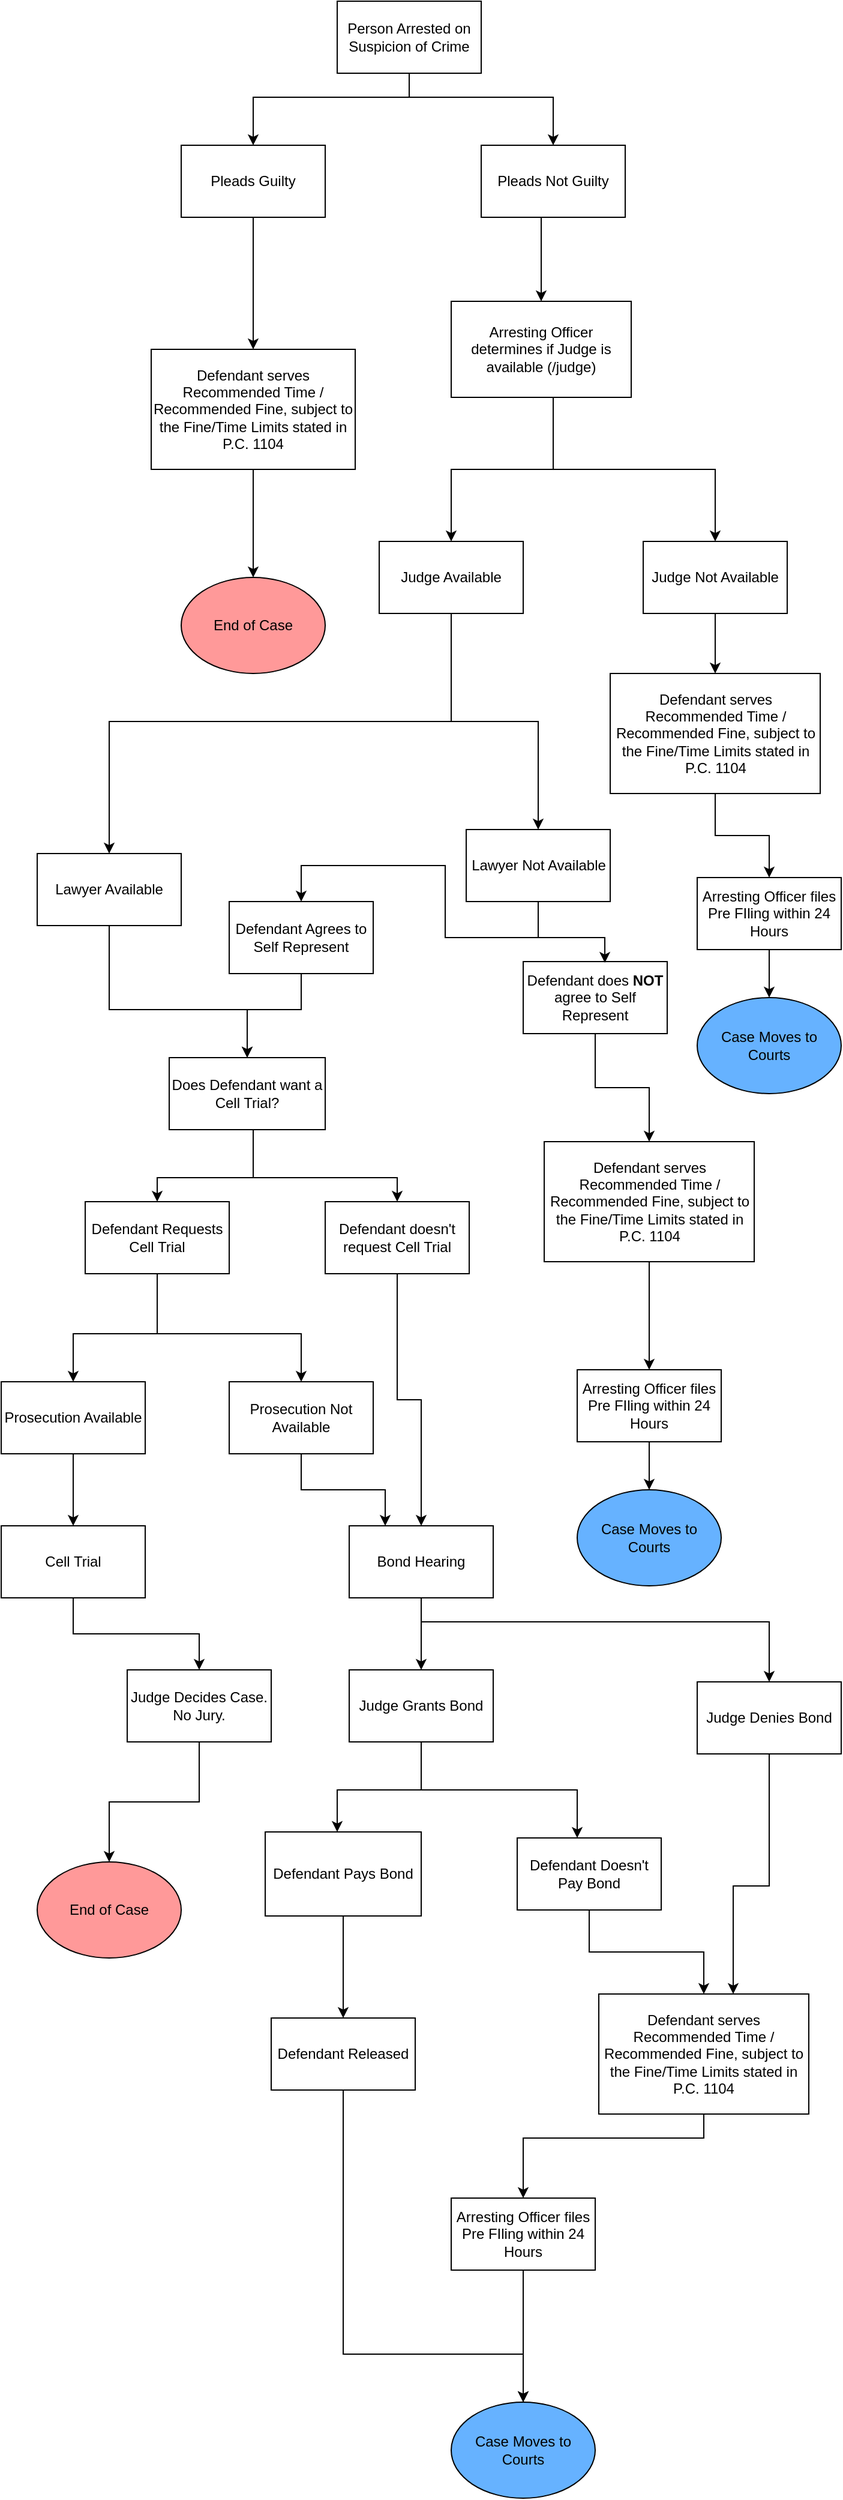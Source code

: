 <mxfile version="24.4.13" type="device">
  <diagram name="Page-1" id="Fcpz9_7CJ_rJn1AAyND7">
    <mxGraphModel dx="1382" dy="1790" grid="1" gridSize="10" guides="1" tooltips="1" connect="1" arrows="1" fold="1" page="1" pageScale="1" pageWidth="850" pageHeight="1100" math="0" shadow="0">
      <root>
        <mxCell id="0" />
        <mxCell id="1" parent="0" />
        <mxCell id="YaqY9NgF0IPapufZqw4--2" style="edgeStyle=orthogonalEdgeStyle;rounded=0;orthogonalLoop=1;jettySize=auto;html=1;entryX=0.5;entryY=0;entryDx=0;entryDy=0;" parent="1" source="ubLjy42ni-cLivhsZD8L-1" target="ubLjy42ni-cLivhsZD8L-2" edge="1">
          <mxGeometry relative="1" as="geometry">
            <Array as="points">
              <mxPoint x="390" y="-1000" />
              <mxPoint x="260" y="-1000" />
            </Array>
          </mxGeometry>
        </mxCell>
        <mxCell id="YaqY9NgF0IPapufZqw4--3" style="edgeStyle=orthogonalEdgeStyle;rounded=0;orthogonalLoop=1;jettySize=auto;html=1;entryX=0.5;entryY=0;entryDx=0;entryDy=0;" parent="1" source="ubLjy42ni-cLivhsZD8L-1" target="ubLjy42ni-cLivhsZD8L-4" edge="1">
          <mxGeometry relative="1" as="geometry">
            <Array as="points">
              <mxPoint x="390" y="-1000" />
              <mxPoint x="510" y="-1000" />
            </Array>
          </mxGeometry>
        </mxCell>
        <mxCell id="ubLjy42ni-cLivhsZD8L-1" value="Person Arrested on Suspicion of Crime" style="rounded=0;whiteSpace=wrap;html=1;" parent="1" vertex="1">
          <mxGeometry x="330" y="-1080" width="120" height="60" as="geometry" />
        </mxCell>
        <mxCell id="ubLjy42ni-cLivhsZD8L-8" style="edgeStyle=orthogonalEdgeStyle;rounded=0;orthogonalLoop=1;jettySize=auto;html=1;entryX=0.5;entryY=0;entryDx=0;entryDy=0;" parent="1" source="ubLjy42ni-cLivhsZD8L-2" target="ubLjy42ni-cLivhsZD8L-6" edge="1">
          <mxGeometry relative="1" as="geometry" />
        </mxCell>
        <mxCell id="ubLjy42ni-cLivhsZD8L-2" value="Pleads Guilty" style="rounded=0;whiteSpace=wrap;html=1;" parent="1" vertex="1">
          <mxGeometry x="200" y="-960" width="120" height="60" as="geometry" />
        </mxCell>
        <mxCell id="ubLjy42ni-cLivhsZD8L-11" style="edgeStyle=orthogonalEdgeStyle;rounded=0;orthogonalLoop=1;jettySize=auto;html=1;entryX=0.5;entryY=0;entryDx=0;entryDy=0;" parent="1" source="ubLjy42ni-cLivhsZD8L-4" target="ubLjy42ni-cLivhsZD8L-10" edge="1">
          <mxGeometry relative="1" as="geometry">
            <Array as="points">
              <mxPoint x="500" y="-880" />
              <mxPoint x="500" y="-880" />
            </Array>
          </mxGeometry>
        </mxCell>
        <mxCell id="ubLjy42ni-cLivhsZD8L-4" value="Pleads Not Guilty" style="rounded=0;whiteSpace=wrap;html=1;" parent="1" vertex="1">
          <mxGeometry x="450" y="-960" width="120" height="60" as="geometry" />
        </mxCell>
        <mxCell id="ubLjy42ni-cLivhsZD8L-9" style="edgeStyle=orthogonalEdgeStyle;rounded=0;orthogonalLoop=1;jettySize=auto;html=1;entryX=0.5;entryY=0;entryDx=0;entryDy=0;" parent="1" source="ubLjy42ni-cLivhsZD8L-6" target="ubLjy42ni-cLivhsZD8L-7" edge="1">
          <mxGeometry relative="1" as="geometry" />
        </mxCell>
        <mxCell id="ubLjy42ni-cLivhsZD8L-6" value="Defendant serves Recommended Time / Recommended Fine, subject to the Fine/Time Limits stated in P.C. 1104" style="rounded=0;whiteSpace=wrap;html=1;" parent="1" vertex="1">
          <mxGeometry x="175" y="-790" width="170" height="100" as="geometry" />
        </mxCell>
        <mxCell id="ubLjy42ni-cLivhsZD8L-7" value="End of Case" style="ellipse;whiteSpace=wrap;html=1;fillColor=#FF9999;" parent="1" vertex="1">
          <mxGeometry x="200" y="-600" width="120" height="80" as="geometry" />
        </mxCell>
        <mxCell id="ubLjy42ni-cLivhsZD8L-14" style="edgeStyle=orthogonalEdgeStyle;rounded=0;orthogonalLoop=1;jettySize=auto;html=1;entryX=0.5;entryY=0;entryDx=0;entryDy=0;" parent="1" source="ubLjy42ni-cLivhsZD8L-10" target="ubLjy42ni-cLivhsZD8L-12" edge="1">
          <mxGeometry relative="1" as="geometry">
            <Array as="points">
              <mxPoint x="510" y="-690" />
              <mxPoint x="425" y="-690" />
            </Array>
          </mxGeometry>
        </mxCell>
        <mxCell id="ubLjy42ni-cLivhsZD8L-15" style="edgeStyle=orthogonalEdgeStyle;rounded=0;orthogonalLoop=1;jettySize=auto;html=1;entryX=0.5;entryY=0;entryDx=0;entryDy=0;" parent="1" source="ubLjy42ni-cLivhsZD8L-10" target="ubLjy42ni-cLivhsZD8L-13" edge="1">
          <mxGeometry relative="1" as="geometry">
            <Array as="points">
              <mxPoint x="510" y="-690" />
              <mxPoint x="645" y="-690" />
            </Array>
          </mxGeometry>
        </mxCell>
        <mxCell id="ubLjy42ni-cLivhsZD8L-10" value="Arresting Officer determines if Judge is available (/judge)" style="rounded=0;whiteSpace=wrap;html=1;" parent="1" vertex="1">
          <mxGeometry x="425" y="-830" width="150" height="80" as="geometry" />
        </mxCell>
        <mxCell id="96S2zSa_czmGAeXo3b24-1" style="edgeStyle=orthogonalEdgeStyle;rounded=0;orthogonalLoop=1;jettySize=auto;html=1;entryX=0.5;entryY=0;entryDx=0;entryDy=0;" edge="1" parent="1" source="ubLjy42ni-cLivhsZD8L-12" target="ubLjy42ni-cLivhsZD8L-20">
          <mxGeometry relative="1" as="geometry" />
        </mxCell>
        <mxCell id="96S2zSa_czmGAeXo3b24-2" style="edgeStyle=orthogonalEdgeStyle;rounded=0;orthogonalLoop=1;jettySize=auto;html=1;entryX=0.5;entryY=0;entryDx=0;entryDy=0;" edge="1" parent="1" source="ubLjy42ni-cLivhsZD8L-12" target="ubLjy42ni-cLivhsZD8L-19">
          <mxGeometry relative="1" as="geometry">
            <Array as="points">
              <mxPoint x="425" y="-480" />
              <mxPoint x="140" y="-480" />
            </Array>
          </mxGeometry>
        </mxCell>
        <mxCell id="ubLjy42ni-cLivhsZD8L-12" value="Judge Available" style="rounded=0;whiteSpace=wrap;html=1;" parent="1" vertex="1">
          <mxGeometry x="365" y="-630" width="120" height="60" as="geometry" />
        </mxCell>
        <mxCell id="ubLjy42ni-cLivhsZD8L-22" style="edgeStyle=orthogonalEdgeStyle;rounded=0;orthogonalLoop=1;jettySize=auto;html=1;entryX=0.5;entryY=0;entryDx=0;entryDy=0;" parent="1" source="ubLjy42ni-cLivhsZD8L-13" target="ubLjy42ni-cLivhsZD8L-21" edge="1">
          <mxGeometry relative="1" as="geometry" />
        </mxCell>
        <mxCell id="ubLjy42ni-cLivhsZD8L-13" value="Judge Not Available" style="rounded=0;whiteSpace=wrap;html=1;" parent="1" vertex="1">
          <mxGeometry x="585" y="-630" width="120" height="60" as="geometry" />
        </mxCell>
        <mxCell id="96S2zSa_czmGAeXo3b24-7" style="edgeStyle=orthogonalEdgeStyle;rounded=0;orthogonalLoop=1;jettySize=auto;html=1;entryX=0.5;entryY=0;entryDx=0;entryDy=0;" edge="1" parent="1" source="ubLjy42ni-cLivhsZD8L-19" target="ubLjy42ni-cLivhsZD8L-27">
          <mxGeometry relative="1" as="geometry">
            <Array as="points">
              <mxPoint x="140" y="-240" />
              <mxPoint x="255" y="-240" />
            </Array>
          </mxGeometry>
        </mxCell>
        <mxCell id="ubLjy42ni-cLivhsZD8L-19" value="Lawyer Available" style="rounded=0;whiteSpace=wrap;html=1;" parent="1" vertex="1">
          <mxGeometry x="80" y="-370" width="120" height="60" as="geometry" />
        </mxCell>
        <mxCell id="YaqY9NgF0IPapufZqw4--20" style="edgeStyle=orthogonalEdgeStyle;rounded=0;orthogonalLoop=1;jettySize=auto;html=1;entryX=0.5;entryY=0;entryDx=0;entryDy=0;" parent="1" source="ubLjy42ni-cLivhsZD8L-20" target="YaqY9NgF0IPapufZqw4--7" edge="1">
          <mxGeometry relative="1" as="geometry">
            <Array as="points">
              <mxPoint x="498" y="-300" />
              <mxPoint x="420" y="-300" />
              <mxPoint x="420" y="-360" />
              <mxPoint x="300" y="-360" />
            </Array>
          </mxGeometry>
        </mxCell>
        <mxCell id="ubLjy42ni-cLivhsZD8L-20" value="Lawyer Not Available" style="rounded=0;whiteSpace=wrap;html=1;" parent="1" vertex="1">
          <mxGeometry x="437.5" y="-390" width="120" height="60" as="geometry" />
        </mxCell>
        <mxCell id="NuWyT4j3bzL6oJ7FR16z-5" style="edgeStyle=orthogonalEdgeStyle;rounded=0;orthogonalLoop=1;jettySize=auto;html=1;entryX=0.5;entryY=0;entryDx=0;entryDy=0;" parent="1" source="ubLjy42ni-cLivhsZD8L-21" target="NuWyT4j3bzL6oJ7FR16z-4" edge="1">
          <mxGeometry relative="1" as="geometry" />
        </mxCell>
        <mxCell id="ubLjy42ni-cLivhsZD8L-21" value="Defendant serves Recommended Time / Recommended Fine, subject to the Fine/Time Limits stated in P.C. 1104" style="rounded=0;whiteSpace=wrap;html=1;" parent="1" vertex="1">
          <mxGeometry x="557.5" y="-520" width="175" height="100" as="geometry" />
        </mxCell>
        <mxCell id="ubLjy42ni-cLivhsZD8L-25" value="Case Moves to Courts" style="ellipse;whiteSpace=wrap;html=1;fillColor=#66B2FF;" parent="1" vertex="1">
          <mxGeometry x="630" y="-250" width="120" height="80" as="geometry" />
        </mxCell>
        <mxCell id="ubLjy42ni-cLivhsZD8L-31" style="edgeStyle=orthogonalEdgeStyle;rounded=0;orthogonalLoop=1;jettySize=auto;html=1;entryX=0.5;entryY=0;entryDx=0;entryDy=0;" parent="1" source="ubLjy42ni-cLivhsZD8L-27" target="ubLjy42ni-cLivhsZD8L-30" edge="1">
          <mxGeometry relative="1" as="geometry">
            <Array as="points">
              <mxPoint x="260" y="-100" />
              <mxPoint x="380" y="-100" />
            </Array>
          </mxGeometry>
        </mxCell>
        <mxCell id="ubLjy42ni-cLivhsZD8L-32" style="edgeStyle=orthogonalEdgeStyle;rounded=0;orthogonalLoop=1;jettySize=auto;html=1;entryX=0.5;entryY=0;entryDx=0;entryDy=0;" parent="1" source="ubLjy42ni-cLivhsZD8L-27" target="ubLjy42ni-cLivhsZD8L-29" edge="1">
          <mxGeometry relative="1" as="geometry">
            <Array as="points">
              <mxPoint x="260" y="-100" />
              <mxPoint x="180" y="-100" />
            </Array>
          </mxGeometry>
        </mxCell>
        <mxCell id="ubLjy42ni-cLivhsZD8L-27" value="Does Defendant want a Cell Trial?" style="rounded=0;whiteSpace=wrap;html=1;" parent="1" vertex="1">
          <mxGeometry x="190" y="-200" width="130" height="60" as="geometry" />
        </mxCell>
        <mxCell id="ubLjy42ni-cLivhsZD8L-45" style="edgeStyle=orthogonalEdgeStyle;rounded=0;orthogonalLoop=1;jettySize=auto;html=1;" parent="1" source="ubLjy42ni-cLivhsZD8L-29" target="ubLjy42ni-cLivhsZD8L-44" edge="1">
          <mxGeometry relative="1" as="geometry">
            <Array as="points">
              <mxPoint x="180" y="30" />
              <mxPoint x="300" y="30" />
            </Array>
          </mxGeometry>
        </mxCell>
        <mxCell id="YaqY9NgF0IPapufZqw4--4" style="edgeStyle=orthogonalEdgeStyle;rounded=0;orthogonalLoop=1;jettySize=auto;html=1;entryX=0.5;entryY=0;entryDx=0;entryDy=0;" parent="1" source="ubLjy42ni-cLivhsZD8L-29" target="ubLjy42ni-cLivhsZD8L-43" edge="1">
          <mxGeometry relative="1" as="geometry">
            <Array as="points">
              <mxPoint x="180" y="30" />
              <mxPoint x="110" y="30" />
            </Array>
          </mxGeometry>
        </mxCell>
        <mxCell id="ubLjy42ni-cLivhsZD8L-29" value="Defendant Requests Cell Trial" style="rounded=0;whiteSpace=wrap;html=1;" parent="1" vertex="1">
          <mxGeometry x="120" y="-80" width="120" height="60" as="geometry" />
        </mxCell>
        <mxCell id="sEucbEm-ELaSdlL75Z4t-23" style="edgeStyle=orthogonalEdgeStyle;rounded=0;orthogonalLoop=1;jettySize=auto;html=1;entryX=0.5;entryY=0;entryDx=0;entryDy=0;" parent="1" source="ubLjy42ni-cLivhsZD8L-30" target="sEucbEm-ELaSdlL75Z4t-22" edge="1">
          <mxGeometry relative="1" as="geometry" />
        </mxCell>
        <mxCell id="ubLjy42ni-cLivhsZD8L-30" value="Defendant doesn&#39;t request Cell Trial" style="rounded=0;whiteSpace=wrap;html=1;" parent="1" vertex="1">
          <mxGeometry x="320" y="-80" width="120" height="60" as="geometry" />
        </mxCell>
        <mxCell id="NuWyT4j3bzL6oJ7FR16z-20" style="edgeStyle=orthogonalEdgeStyle;rounded=0;orthogonalLoop=1;jettySize=auto;html=1;entryX=0.5;entryY=0;entryDx=0;entryDy=0;" parent="1" source="ubLjy42ni-cLivhsZD8L-43" target="NuWyT4j3bzL6oJ7FR16z-19" edge="1">
          <mxGeometry relative="1" as="geometry" />
        </mxCell>
        <mxCell id="ubLjy42ni-cLivhsZD8L-43" value="Prosecution Available" style="rounded=0;whiteSpace=wrap;html=1;" parent="1" vertex="1">
          <mxGeometry x="50" y="70" width="120" height="60" as="geometry" />
        </mxCell>
        <mxCell id="sEucbEm-ELaSdlL75Z4t-24" style="edgeStyle=orthogonalEdgeStyle;rounded=0;orthogonalLoop=1;jettySize=auto;html=1;entryX=0.25;entryY=0;entryDx=0;entryDy=0;" parent="1" source="ubLjy42ni-cLivhsZD8L-44" target="sEucbEm-ELaSdlL75Z4t-22" edge="1">
          <mxGeometry relative="1" as="geometry" />
        </mxCell>
        <mxCell id="ubLjy42ni-cLivhsZD8L-44" value="Prosecution Not Available" style="rounded=0;whiteSpace=wrap;html=1;" parent="1" vertex="1">
          <mxGeometry x="240" y="70" width="120" height="60" as="geometry" />
        </mxCell>
        <mxCell id="NuWyT4j3bzL6oJ7FR16z-2" style="edgeStyle=orthogonalEdgeStyle;rounded=0;orthogonalLoop=1;jettySize=auto;html=1;" parent="1" edge="1">
          <mxGeometry relative="1" as="geometry">
            <mxPoint x="745" y="-600" as="sourcePoint" />
          </mxGeometry>
        </mxCell>
        <mxCell id="NuWyT4j3bzL6oJ7FR16z-8" style="edgeStyle=orthogonalEdgeStyle;rounded=0;orthogonalLoop=1;jettySize=auto;html=1;" parent="1" source="sEucbEm-ELaSdlL75Z4t-14" target="NuWyT4j3bzL6oJ7FR16z-7" edge="1">
          <mxGeometry relative="1" as="geometry" />
        </mxCell>
        <mxCell id="sEucbEm-ELaSdlL75Z4t-14" value="Defendant serves Recommended Time / Recommended Fine, subject to the Fine/Time Limits stated in P.C. 1104" style="rounded=0;whiteSpace=wrap;html=1;" parent="1" vertex="1">
          <mxGeometry x="502.5" y="-130" width="175" height="100" as="geometry" />
        </mxCell>
        <mxCell id="sEucbEm-ELaSdlL75Z4t-16" value="Case Moves to Courts" style="ellipse;whiteSpace=wrap;html=1;fillColor=#66B2FF;" parent="1" vertex="1">
          <mxGeometry x="530" y="160" width="120" height="80" as="geometry" />
        </mxCell>
        <mxCell id="sEucbEm-ELaSdlL75Z4t-27" style="edgeStyle=orthogonalEdgeStyle;rounded=0;orthogonalLoop=1;jettySize=auto;html=1;" parent="1" source="sEucbEm-ELaSdlL75Z4t-22" target="sEucbEm-ELaSdlL75Z4t-26" edge="1">
          <mxGeometry relative="1" as="geometry">
            <Array as="points">
              <mxPoint x="400" y="270" />
              <mxPoint x="690" y="270" />
            </Array>
          </mxGeometry>
        </mxCell>
        <mxCell id="sEucbEm-ELaSdlL75Z4t-28" style="edgeStyle=orthogonalEdgeStyle;rounded=0;orthogonalLoop=1;jettySize=auto;html=1;entryX=0.5;entryY=0;entryDx=0;entryDy=0;" parent="1" source="sEucbEm-ELaSdlL75Z4t-22" target="sEucbEm-ELaSdlL75Z4t-25" edge="1">
          <mxGeometry relative="1" as="geometry" />
        </mxCell>
        <mxCell id="sEucbEm-ELaSdlL75Z4t-22" value="Bond Hearing" style="rounded=0;whiteSpace=wrap;html=1;" parent="1" vertex="1">
          <mxGeometry x="340" y="190" width="120" height="60" as="geometry" />
        </mxCell>
        <mxCell id="sEucbEm-ELaSdlL75Z4t-30" style="edgeStyle=orthogonalEdgeStyle;rounded=0;orthogonalLoop=1;jettySize=auto;html=1;" parent="1" source="sEucbEm-ELaSdlL75Z4t-25" target="sEucbEm-ELaSdlL75Z4t-29" edge="1">
          <mxGeometry relative="1" as="geometry">
            <Array as="points">
              <mxPoint x="400" y="410" />
              <mxPoint x="330" y="410" />
            </Array>
          </mxGeometry>
        </mxCell>
        <mxCell id="sEucbEm-ELaSdlL75Z4t-39" style="edgeStyle=orthogonalEdgeStyle;rounded=0;orthogonalLoop=1;jettySize=auto;html=1;" parent="1" source="sEucbEm-ELaSdlL75Z4t-25" target="sEucbEm-ELaSdlL75Z4t-38" edge="1">
          <mxGeometry relative="1" as="geometry">
            <Array as="points">
              <mxPoint x="400" y="410" />
              <mxPoint x="530" y="410" />
            </Array>
          </mxGeometry>
        </mxCell>
        <mxCell id="sEucbEm-ELaSdlL75Z4t-25" value="Judge Grants Bond" style="rounded=0;whiteSpace=wrap;html=1;" parent="1" vertex="1">
          <mxGeometry x="340" y="310" width="120" height="60" as="geometry" />
        </mxCell>
        <mxCell id="NuWyT4j3bzL6oJ7FR16z-18" style="edgeStyle=orthogonalEdgeStyle;rounded=0;orthogonalLoop=1;jettySize=auto;html=1;" parent="1" source="sEucbEm-ELaSdlL75Z4t-26" target="sEucbEm-ELaSdlL75Z4t-44" edge="1">
          <mxGeometry relative="1" as="geometry">
            <Array as="points">
              <mxPoint x="690" y="490" />
              <mxPoint x="660" y="490" />
            </Array>
          </mxGeometry>
        </mxCell>
        <mxCell id="sEucbEm-ELaSdlL75Z4t-26" value="Judge Denies Bond" style="rounded=0;whiteSpace=wrap;html=1;" parent="1" vertex="1">
          <mxGeometry x="630" y="320" width="120" height="60" as="geometry" />
        </mxCell>
        <mxCell id="sEucbEm-ELaSdlL75Z4t-41" style="edgeStyle=orthogonalEdgeStyle;rounded=0;orthogonalLoop=1;jettySize=auto;html=1;entryX=0.5;entryY=0;entryDx=0;entryDy=0;" parent="1" source="sEucbEm-ELaSdlL75Z4t-29" target="sEucbEm-ELaSdlL75Z4t-40" edge="1">
          <mxGeometry relative="1" as="geometry" />
        </mxCell>
        <mxCell id="sEucbEm-ELaSdlL75Z4t-29" value="Defendant Pays Bond" style="rounded=0;whiteSpace=wrap;html=1;" parent="1" vertex="1">
          <mxGeometry x="270" y="445" width="130" height="70" as="geometry" />
        </mxCell>
        <mxCell id="sEucbEm-ELaSdlL75Z4t-45" style="edgeStyle=orthogonalEdgeStyle;rounded=0;orthogonalLoop=1;jettySize=auto;html=1;entryX=0.5;entryY=0;entryDx=0;entryDy=0;" parent="1" source="sEucbEm-ELaSdlL75Z4t-38" target="sEucbEm-ELaSdlL75Z4t-44" edge="1">
          <mxGeometry relative="1" as="geometry" />
        </mxCell>
        <mxCell id="sEucbEm-ELaSdlL75Z4t-38" value="Defendant Doesn&#39;t Pay Bond" style="rounded=0;whiteSpace=wrap;html=1;" parent="1" vertex="1">
          <mxGeometry x="480" y="450" width="120" height="60" as="geometry" />
        </mxCell>
        <mxCell id="YaqY9NgF0IPapufZqw4--6" style="edgeStyle=orthogonalEdgeStyle;rounded=0;orthogonalLoop=1;jettySize=auto;html=1;entryX=0.5;entryY=0;entryDx=0;entryDy=0;" parent="1" source="sEucbEm-ELaSdlL75Z4t-40" target="sEucbEm-ELaSdlL75Z4t-46" edge="1">
          <mxGeometry relative="1" as="geometry">
            <Array as="points">
              <mxPoint x="335" y="880" />
              <mxPoint x="485" y="880" />
            </Array>
          </mxGeometry>
        </mxCell>
        <mxCell id="sEucbEm-ELaSdlL75Z4t-40" value="Defendant Released" style="rounded=0;whiteSpace=wrap;html=1;" parent="1" vertex="1">
          <mxGeometry x="275" y="600" width="120" height="60" as="geometry" />
        </mxCell>
        <mxCell id="NuWyT4j3bzL6oJ7FR16z-14" style="edgeStyle=orthogonalEdgeStyle;rounded=0;orthogonalLoop=1;jettySize=auto;html=1;" parent="1" source="sEucbEm-ELaSdlL75Z4t-44" target="NuWyT4j3bzL6oJ7FR16z-13" edge="1">
          <mxGeometry relative="1" as="geometry">
            <Array as="points">
              <mxPoint x="635" y="700" />
              <mxPoint x="485" y="700" />
            </Array>
          </mxGeometry>
        </mxCell>
        <mxCell id="sEucbEm-ELaSdlL75Z4t-44" value="Defendant serves Recommended Time / Recommended Fine, subject to the Fine/Time Limits stated in P.C. 1104" style="rounded=0;whiteSpace=wrap;html=1;" parent="1" vertex="1">
          <mxGeometry x="548" y="580" width="175" height="100" as="geometry" />
        </mxCell>
        <mxCell id="sEucbEm-ELaSdlL75Z4t-46" value="Case Moves to Courts" style="ellipse;whiteSpace=wrap;html=1;fillColor=#66B2FF;" parent="1" vertex="1">
          <mxGeometry x="425" y="920" width="120" height="80" as="geometry" />
        </mxCell>
        <mxCell id="NuWyT4j3bzL6oJ7FR16z-3" style="edgeStyle=orthogonalEdgeStyle;rounded=0;orthogonalLoop=1;jettySize=auto;html=1;entryX=0.5;entryY=0;entryDx=0;entryDy=0;" parent="1" edge="1">
          <mxGeometry relative="1" as="geometry">
            <mxPoint x="745" y="-490" as="sourcePoint" />
          </mxGeometry>
        </mxCell>
        <mxCell id="NuWyT4j3bzL6oJ7FR16z-6" style="edgeStyle=orthogonalEdgeStyle;rounded=0;orthogonalLoop=1;jettySize=auto;html=1;entryX=0.5;entryY=0;entryDx=0;entryDy=0;" parent="1" source="NuWyT4j3bzL6oJ7FR16z-4" target="ubLjy42ni-cLivhsZD8L-25" edge="1">
          <mxGeometry relative="1" as="geometry" />
        </mxCell>
        <mxCell id="NuWyT4j3bzL6oJ7FR16z-4" value="Arresting Officer files Pre FIling within 24 Hours" style="rounded=0;whiteSpace=wrap;html=1;" parent="1" vertex="1">
          <mxGeometry x="630" y="-350" width="120" height="60" as="geometry" />
        </mxCell>
        <mxCell id="NuWyT4j3bzL6oJ7FR16z-9" style="edgeStyle=orthogonalEdgeStyle;rounded=0;orthogonalLoop=1;jettySize=auto;html=1;entryX=0.5;entryY=0;entryDx=0;entryDy=0;" parent="1" source="NuWyT4j3bzL6oJ7FR16z-7" target="sEucbEm-ELaSdlL75Z4t-16" edge="1">
          <mxGeometry relative="1" as="geometry" />
        </mxCell>
        <mxCell id="NuWyT4j3bzL6oJ7FR16z-7" value="Arresting Officer files Pre FIling within 24 Hours" style="rounded=0;whiteSpace=wrap;html=1;" parent="1" vertex="1">
          <mxGeometry x="530" y="60" width="120" height="60" as="geometry" />
        </mxCell>
        <mxCell id="YaqY9NgF0IPapufZqw4--5" style="edgeStyle=orthogonalEdgeStyle;rounded=0;orthogonalLoop=1;jettySize=auto;html=1;entryX=0.5;entryY=0;entryDx=0;entryDy=0;" parent="1" source="NuWyT4j3bzL6oJ7FR16z-13" target="sEucbEm-ELaSdlL75Z4t-46" edge="1">
          <mxGeometry relative="1" as="geometry" />
        </mxCell>
        <mxCell id="NuWyT4j3bzL6oJ7FR16z-13" value="Arresting Officer files Pre FIling within 24 Hours" style="rounded=0;whiteSpace=wrap;html=1;" parent="1" vertex="1">
          <mxGeometry x="425" y="750" width="120" height="60" as="geometry" />
        </mxCell>
        <mxCell id="NuWyT4j3bzL6oJ7FR16z-22" style="edgeStyle=orthogonalEdgeStyle;rounded=0;orthogonalLoop=1;jettySize=auto;html=1;entryX=0.5;entryY=0;entryDx=0;entryDy=0;" parent="1" source="NuWyT4j3bzL6oJ7FR16z-19" target="NuWyT4j3bzL6oJ7FR16z-21" edge="1">
          <mxGeometry relative="1" as="geometry" />
        </mxCell>
        <mxCell id="NuWyT4j3bzL6oJ7FR16z-19" value="Cell Trial" style="rounded=0;whiteSpace=wrap;html=1;" parent="1" vertex="1">
          <mxGeometry x="50" y="190" width="120" height="60" as="geometry" />
        </mxCell>
        <mxCell id="NuWyT4j3bzL6oJ7FR16z-24" style="edgeStyle=orthogonalEdgeStyle;rounded=0;orthogonalLoop=1;jettySize=auto;html=1;entryX=0.5;entryY=0;entryDx=0;entryDy=0;" parent="1" source="NuWyT4j3bzL6oJ7FR16z-21" target="NuWyT4j3bzL6oJ7FR16z-23" edge="1">
          <mxGeometry relative="1" as="geometry" />
        </mxCell>
        <mxCell id="NuWyT4j3bzL6oJ7FR16z-21" value="Judge Decides Case. No Jury." style="rounded=0;whiteSpace=wrap;html=1;" parent="1" vertex="1">
          <mxGeometry x="155" y="310" width="120" height="60" as="geometry" />
        </mxCell>
        <mxCell id="NuWyT4j3bzL6oJ7FR16z-23" value="End of Case" style="ellipse;whiteSpace=wrap;html=1;fillColor=#FF9999;" parent="1" vertex="1">
          <mxGeometry x="80" y="470" width="120" height="80" as="geometry" />
        </mxCell>
        <mxCell id="96S2zSa_czmGAeXo3b24-8" style="edgeStyle=orthogonalEdgeStyle;rounded=0;orthogonalLoop=1;jettySize=auto;html=1;entryX=0.5;entryY=0;entryDx=0;entryDy=0;" edge="1" parent="1" source="YaqY9NgF0IPapufZqw4--7" target="ubLjy42ni-cLivhsZD8L-27">
          <mxGeometry relative="1" as="geometry">
            <Array as="points">
              <mxPoint x="300" y="-240" />
              <mxPoint x="255" y="-240" />
            </Array>
          </mxGeometry>
        </mxCell>
        <mxCell id="YaqY9NgF0IPapufZqw4--7" value="Defendant Agrees to Self Represent" style="rounded=0;whiteSpace=wrap;html=1;" parent="1" vertex="1">
          <mxGeometry x="240" y="-330" width="120" height="60" as="geometry" />
        </mxCell>
        <mxCell id="YaqY9NgF0IPapufZqw4--19" style="edgeStyle=orthogonalEdgeStyle;rounded=0;orthogonalLoop=1;jettySize=auto;html=1;entryX=0.5;entryY=0;entryDx=0;entryDy=0;" parent="1" source="YaqY9NgF0IPapufZqw4--8" target="sEucbEm-ELaSdlL75Z4t-14" edge="1">
          <mxGeometry relative="1" as="geometry" />
        </mxCell>
        <mxCell id="YaqY9NgF0IPapufZqw4--8" value="Defendant does &lt;b&gt;NOT&lt;/b&gt; agree to Self Represent" style="rounded=0;whiteSpace=wrap;html=1;" parent="1" vertex="1">
          <mxGeometry x="485" y="-280" width="120" height="60" as="geometry" />
        </mxCell>
        <mxCell id="YaqY9NgF0IPapufZqw4--13" style="edgeStyle=orthogonalEdgeStyle;rounded=0;orthogonalLoop=1;jettySize=auto;html=1;entryX=0.567;entryY=0.017;entryDx=0;entryDy=0;entryPerimeter=0;" parent="1" source="ubLjy42ni-cLivhsZD8L-20" target="YaqY9NgF0IPapufZqw4--8" edge="1">
          <mxGeometry relative="1" as="geometry">
            <Array as="points">
              <mxPoint x="498" y="-300" />
              <mxPoint x="553" y="-300" />
            </Array>
          </mxGeometry>
        </mxCell>
      </root>
    </mxGraphModel>
  </diagram>
</mxfile>
